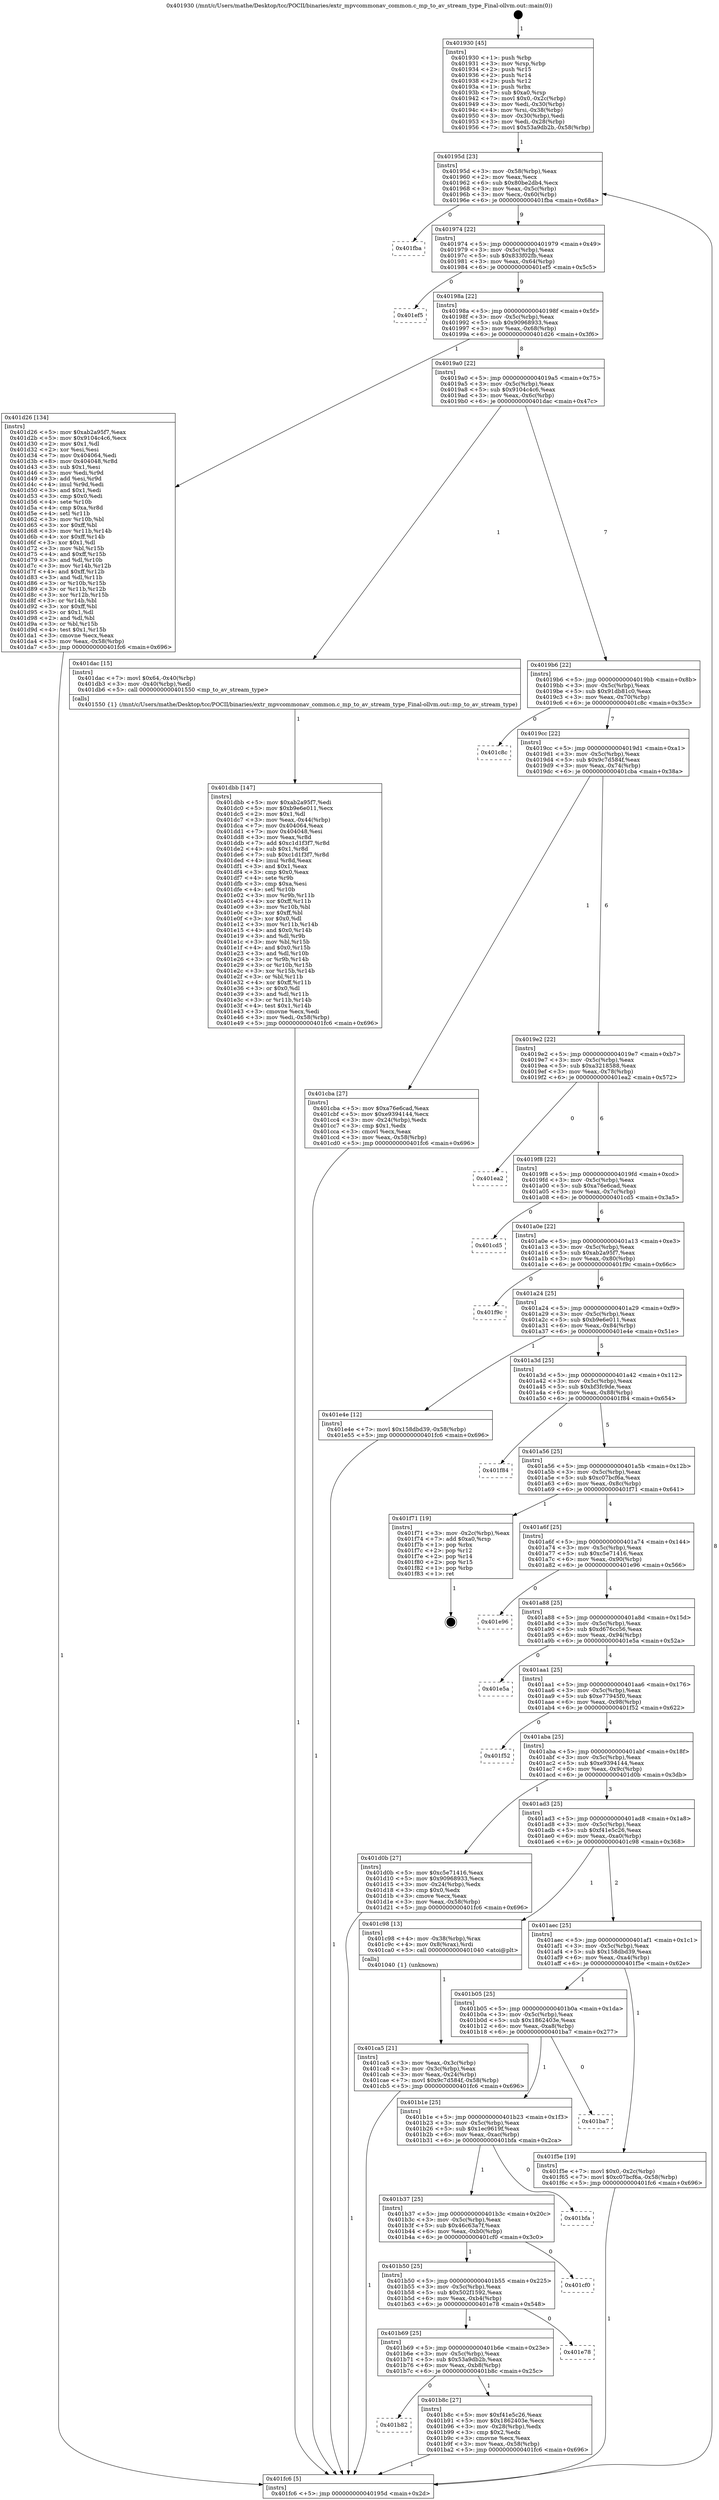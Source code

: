 digraph "0x401930" {
  label = "0x401930 (/mnt/c/Users/mathe/Desktop/tcc/POCII/binaries/extr_mpvcommonav_common.c_mp_to_av_stream_type_Final-ollvm.out::main(0))"
  labelloc = "t"
  node[shape=record]

  Entry [label="",width=0.3,height=0.3,shape=circle,fillcolor=black,style=filled]
  "0x40195d" [label="{
     0x40195d [23]\l
     | [instrs]\l
     &nbsp;&nbsp;0x40195d \<+3\>: mov -0x58(%rbp),%eax\l
     &nbsp;&nbsp;0x401960 \<+2\>: mov %eax,%ecx\l
     &nbsp;&nbsp;0x401962 \<+6\>: sub $0x80be2db4,%ecx\l
     &nbsp;&nbsp;0x401968 \<+3\>: mov %eax,-0x5c(%rbp)\l
     &nbsp;&nbsp;0x40196b \<+3\>: mov %ecx,-0x60(%rbp)\l
     &nbsp;&nbsp;0x40196e \<+6\>: je 0000000000401fba \<main+0x68a\>\l
  }"]
  "0x401fba" [label="{
     0x401fba\l
  }", style=dashed]
  "0x401974" [label="{
     0x401974 [22]\l
     | [instrs]\l
     &nbsp;&nbsp;0x401974 \<+5\>: jmp 0000000000401979 \<main+0x49\>\l
     &nbsp;&nbsp;0x401979 \<+3\>: mov -0x5c(%rbp),%eax\l
     &nbsp;&nbsp;0x40197c \<+5\>: sub $0x833f02fb,%eax\l
     &nbsp;&nbsp;0x401981 \<+3\>: mov %eax,-0x64(%rbp)\l
     &nbsp;&nbsp;0x401984 \<+6\>: je 0000000000401ef5 \<main+0x5c5\>\l
  }"]
  Exit [label="",width=0.3,height=0.3,shape=circle,fillcolor=black,style=filled,peripheries=2]
  "0x401ef5" [label="{
     0x401ef5\l
  }", style=dashed]
  "0x40198a" [label="{
     0x40198a [22]\l
     | [instrs]\l
     &nbsp;&nbsp;0x40198a \<+5\>: jmp 000000000040198f \<main+0x5f\>\l
     &nbsp;&nbsp;0x40198f \<+3\>: mov -0x5c(%rbp),%eax\l
     &nbsp;&nbsp;0x401992 \<+5\>: sub $0x90968933,%eax\l
     &nbsp;&nbsp;0x401997 \<+3\>: mov %eax,-0x68(%rbp)\l
     &nbsp;&nbsp;0x40199a \<+6\>: je 0000000000401d26 \<main+0x3f6\>\l
  }"]
  "0x401dbb" [label="{
     0x401dbb [147]\l
     | [instrs]\l
     &nbsp;&nbsp;0x401dbb \<+5\>: mov $0xab2a95f7,%edi\l
     &nbsp;&nbsp;0x401dc0 \<+5\>: mov $0xb9e6e011,%ecx\l
     &nbsp;&nbsp;0x401dc5 \<+2\>: mov $0x1,%dl\l
     &nbsp;&nbsp;0x401dc7 \<+3\>: mov %eax,-0x44(%rbp)\l
     &nbsp;&nbsp;0x401dca \<+7\>: mov 0x404064,%eax\l
     &nbsp;&nbsp;0x401dd1 \<+7\>: mov 0x404048,%esi\l
     &nbsp;&nbsp;0x401dd8 \<+3\>: mov %eax,%r8d\l
     &nbsp;&nbsp;0x401ddb \<+7\>: add $0xc1d1f3f7,%r8d\l
     &nbsp;&nbsp;0x401de2 \<+4\>: sub $0x1,%r8d\l
     &nbsp;&nbsp;0x401de6 \<+7\>: sub $0xc1d1f3f7,%r8d\l
     &nbsp;&nbsp;0x401ded \<+4\>: imul %r8d,%eax\l
     &nbsp;&nbsp;0x401df1 \<+3\>: and $0x1,%eax\l
     &nbsp;&nbsp;0x401df4 \<+3\>: cmp $0x0,%eax\l
     &nbsp;&nbsp;0x401df7 \<+4\>: sete %r9b\l
     &nbsp;&nbsp;0x401dfb \<+3\>: cmp $0xa,%esi\l
     &nbsp;&nbsp;0x401dfe \<+4\>: setl %r10b\l
     &nbsp;&nbsp;0x401e02 \<+3\>: mov %r9b,%r11b\l
     &nbsp;&nbsp;0x401e05 \<+4\>: xor $0xff,%r11b\l
     &nbsp;&nbsp;0x401e09 \<+3\>: mov %r10b,%bl\l
     &nbsp;&nbsp;0x401e0c \<+3\>: xor $0xff,%bl\l
     &nbsp;&nbsp;0x401e0f \<+3\>: xor $0x0,%dl\l
     &nbsp;&nbsp;0x401e12 \<+3\>: mov %r11b,%r14b\l
     &nbsp;&nbsp;0x401e15 \<+4\>: and $0x0,%r14b\l
     &nbsp;&nbsp;0x401e19 \<+3\>: and %dl,%r9b\l
     &nbsp;&nbsp;0x401e1c \<+3\>: mov %bl,%r15b\l
     &nbsp;&nbsp;0x401e1f \<+4\>: and $0x0,%r15b\l
     &nbsp;&nbsp;0x401e23 \<+3\>: and %dl,%r10b\l
     &nbsp;&nbsp;0x401e26 \<+3\>: or %r9b,%r14b\l
     &nbsp;&nbsp;0x401e29 \<+3\>: or %r10b,%r15b\l
     &nbsp;&nbsp;0x401e2c \<+3\>: xor %r15b,%r14b\l
     &nbsp;&nbsp;0x401e2f \<+3\>: or %bl,%r11b\l
     &nbsp;&nbsp;0x401e32 \<+4\>: xor $0xff,%r11b\l
     &nbsp;&nbsp;0x401e36 \<+3\>: or $0x0,%dl\l
     &nbsp;&nbsp;0x401e39 \<+3\>: and %dl,%r11b\l
     &nbsp;&nbsp;0x401e3c \<+3\>: or %r11b,%r14b\l
     &nbsp;&nbsp;0x401e3f \<+4\>: test $0x1,%r14b\l
     &nbsp;&nbsp;0x401e43 \<+3\>: cmovne %ecx,%edi\l
     &nbsp;&nbsp;0x401e46 \<+3\>: mov %edi,-0x58(%rbp)\l
     &nbsp;&nbsp;0x401e49 \<+5\>: jmp 0000000000401fc6 \<main+0x696\>\l
  }"]
  "0x401d26" [label="{
     0x401d26 [134]\l
     | [instrs]\l
     &nbsp;&nbsp;0x401d26 \<+5\>: mov $0xab2a95f7,%eax\l
     &nbsp;&nbsp;0x401d2b \<+5\>: mov $0x9104c4c6,%ecx\l
     &nbsp;&nbsp;0x401d30 \<+2\>: mov $0x1,%dl\l
     &nbsp;&nbsp;0x401d32 \<+2\>: xor %esi,%esi\l
     &nbsp;&nbsp;0x401d34 \<+7\>: mov 0x404064,%edi\l
     &nbsp;&nbsp;0x401d3b \<+8\>: mov 0x404048,%r8d\l
     &nbsp;&nbsp;0x401d43 \<+3\>: sub $0x1,%esi\l
     &nbsp;&nbsp;0x401d46 \<+3\>: mov %edi,%r9d\l
     &nbsp;&nbsp;0x401d49 \<+3\>: add %esi,%r9d\l
     &nbsp;&nbsp;0x401d4c \<+4\>: imul %r9d,%edi\l
     &nbsp;&nbsp;0x401d50 \<+3\>: and $0x1,%edi\l
     &nbsp;&nbsp;0x401d53 \<+3\>: cmp $0x0,%edi\l
     &nbsp;&nbsp;0x401d56 \<+4\>: sete %r10b\l
     &nbsp;&nbsp;0x401d5a \<+4\>: cmp $0xa,%r8d\l
     &nbsp;&nbsp;0x401d5e \<+4\>: setl %r11b\l
     &nbsp;&nbsp;0x401d62 \<+3\>: mov %r10b,%bl\l
     &nbsp;&nbsp;0x401d65 \<+3\>: xor $0xff,%bl\l
     &nbsp;&nbsp;0x401d68 \<+3\>: mov %r11b,%r14b\l
     &nbsp;&nbsp;0x401d6b \<+4\>: xor $0xff,%r14b\l
     &nbsp;&nbsp;0x401d6f \<+3\>: xor $0x1,%dl\l
     &nbsp;&nbsp;0x401d72 \<+3\>: mov %bl,%r15b\l
     &nbsp;&nbsp;0x401d75 \<+4\>: and $0xff,%r15b\l
     &nbsp;&nbsp;0x401d79 \<+3\>: and %dl,%r10b\l
     &nbsp;&nbsp;0x401d7c \<+3\>: mov %r14b,%r12b\l
     &nbsp;&nbsp;0x401d7f \<+4\>: and $0xff,%r12b\l
     &nbsp;&nbsp;0x401d83 \<+3\>: and %dl,%r11b\l
     &nbsp;&nbsp;0x401d86 \<+3\>: or %r10b,%r15b\l
     &nbsp;&nbsp;0x401d89 \<+3\>: or %r11b,%r12b\l
     &nbsp;&nbsp;0x401d8c \<+3\>: xor %r12b,%r15b\l
     &nbsp;&nbsp;0x401d8f \<+3\>: or %r14b,%bl\l
     &nbsp;&nbsp;0x401d92 \<+3\>: xor $0xff,%bl\l
     &nbsp;&nbsp;0x401d95 \<+3\>: or $0x1,%dl\l
     &nbsp;&nbsp;0x401d98 \<+2\>: and %dl,%bl\l
     &nbsp;&nbsp;0x401d9a \<+3\>: or %bl,%r15b\l
     &nbsp;&nbsp;0x401d9d \<+4\>: test $0x1,%r15b\l
     &nbsp;&nbsp;0x401da1 \<+3\>: cmovne %ecx,%eax\l
     &nbsp;&nbsp;0x401da4 \<+3\>: mov %eax,-0x58(%rbp)\l
     &nbsp;&nbsp;0x401da7 \<+5\>: jmp 0000000000401fc6 \<main+0x696\>\l
  }"]
  "0x4019a0" [label="{
     0x4019a0 [22]\l
     | [instrs]\l
     &nbsp;&nbsp;0x4019a0 \<+5\>: jmp 00000000004019a5 \<main+0x75\>\l
     &nbsp;&nbsp;0x4019a5 \<+3\>: mov -0x5c(%rbp),%eax\l
     &nbsp;&nbsp;0x4019a8 \<+5\>: sub $0x9104c4c6,%eax\l
     &nbsp;&nbsp;0x4019ad \<+3\>: mov %eax,-0x6c(%rbp)\l
     &nbsp;&nbsp;0x4019b0 \<+6\>: je 0000000000401dac \<main+0x47c\>\l
  }"]
  "0x401ca5" [label="{
     0x401ca5 [21]\l
     | [instrs]\l
     &nbsp;&nbsp;0x401ca5 \<+3\>: mov %eax,-0x3c(%rbp)\l
     &nbsp;&nbsp;0x401ca8 \<+3\>: mov -0x3c(%rbp),%eax\l
     &nbsp;&nbsp;0x401cab \<+3\>: mov %eax,-0x24(%rbp)\l
     &nbsp;&nbsp;0x401cae \<+7\>: movl $0x9c7d584f,-0x58(%rbp)\l
     &nbsp;&nbsp;0x401cb5 \<+5\>: jmp 0000000000401fc6 \<main+0x696\>\l
  }"]
  "0x401dac" [label="{
     0x401dac [15]\l
     | [instrs]\l
     &nbsp;&nbsp;0x401dac \<+7\>: movl $0x64,-0x40(%rbp)\l
     &nbsp;&nbsp;0x401db3 \<+3\>: mov -0x40(%rbp),%edi\l
     &nbsp;&nbsp;0x401db6 \<+5\>: call 0000000000401550 \<mp_to_av_stream_type\>\l
     | [calls]\l
     &nbsp;&nbsp;0x401550 \{1\} (/mnt/c/Users/mathe/Desktop/tcc/POCII/binaries/extr_mpvcommonav_common.c_mp_to_av_stream_type_Final-ollvm.out::mp_to_av_stream_type)\l
  }"]
  "0x4019b6" [label="{
     0x4019b6 [22]\l
     | [instrs]\l
     &nbsp;&nbsp;0x4019b6 \<+5\>: jmp 00000000004019bb \<main+0x8b\>\l
     &nbsp;&nbsp;0x4019bb \<+3\>: mov -0x5c(%rbp),%eax\l
     &nbsp;&nbsp;0x4019be \<+5\>: sub $0x91db81c0,%eax\l
     &nbsp;&nbsp;0x4019c3 \<+3\>: mov %eax,-0x70(%rbp)\l
     &nbsp;&nbsp;0x4019c6 \<+6\>: je 0000000000401c8c \<main+0x35c\>\l
  }"]
  "0x401930" [label="{
     0x401930 [45]\l
     | [instrs]\l
     &nbsp;&nbsp;0x401930 \<+1\>: push %rbp\l
     &nbsp;&nbsp;0x401931 \<+3\>: mov %rsp,%rbp\l
     &nbsp;&nbsp;0x401934 \<+2\>: push %r15\l
     &nbsp;&nbsp;0x401936 \<+2\>: push %r14\l
     &nbsp;&nbsp;0x401938 \<+2\>: push %r12\l
     &nbsp;&nbsp;0x40193a \<+1\>: push %rbx\l
     &nbsp;&nbsp;0x40193b \<+7\>: sub $0xa0,%rsp\l
     &nbsp;&nbsp;0x401942 \<+7\>: movl $0x0,-0x2c(%rbp)\l
     &nbsp;&nbsp;0x401949 \<+3\>: mov %edi,-0x30(%rbp)\l
     &nbsp;&nbsp;0x40194c \<+4\>: mov %rsi,-0x38(%rbp)\l
     &nbsp;&nbsp;0x401950 \<+3\>: mov -0x30(%rbp),%edi\l
     &nbsp;&nbsp;0x401953 \<+3\>: mov %edi,-0x28(%rbp)\l
     &nbsp;&nbsp;0x401956 \<+7\>: movl $0x53a9db2b,-0x58(%rbp)\l
  }"]
  "0x401c8c" [label="{
     0x401c8c\l
  }", style=dashed]
  "0x4019cc" [label="{
     0x4019cc [22]\l
     | [instrs]\l
     &nbsp;&nbsp;0x4019cc \<+5\>: jmp 00000000004019d1 \<main+0xa1\>\l
     &nbsp;&nbsp;0x4019d1 \<+3\>: mov -0x5c(%rbp),%eax\l
     &nbsp;&nbsp;0x4019d4 \<+5\>: sub $0x9c7d584f,%eax\l
     &nbsp;&nbsp;0x4019d9 \<+3\>: mov %eax,-0x74(%rbp)\l
     &nbsp;&nbsp;0x4019dc \<+6\>: je 0000000000401cba \<main+0x38a\>\l
  }"]
  "0x401fc6" [label="{
     0x401fc6 [5]\l
     | [instrs]\l
     &nbsp;&nbsp;0x401fc6 \<+5\>: jmp 000000000040195d \<main+0x2d\>\l
  }"]
  "0x401cba" [label="{
     0x401cba [27]\l
     | [instrs]\l
     &nbsp;&nbsp;0x401cba \<+5\>: mov $0xa76e6cad,%eax\l
     &nbsp;&nbsp;0x401cbf \<+5\>: mov $0xe9394144,%ecx\l
     &nbsp;&nbsp;0x401cc4 \<+3\>: mov -0x24(%rbp),%edx\l
     &nbsp;&nbsp;0x401cc7 \<+3\>: cmp $0x1,%edx\l
     &nbsp;&nbsp;0x401cca \<+3\>: cmovl %ecx,%eax\l
     &nbsp;&nbsp;0x401ccd \<+3\>: mov %eax,-0x58(%rbp)\l
     &nbsp;&nbsp;0x401cd0 \<+5\>: jmp 0000000000401fc6 \<main+0x696\>\l
  }"]
  "0x4019e2" [label="{
     0x4019e2 [22]\l
     | [instrs]\l
     &nbsp;&nbsp;0x4019e2 \<+5\>: jmp 00000000004019e7 \<main+0xb7\>\l
     &nbsp;&nbsp;0x4019e7 \<+3\>: mov -0x5c(%rbp),%eax\l
     &nbsp;&nbsp;0x4019ea \<+5\>: sub $0xa3218588,%eax\l
     &nbsp;&nbsp;0x4019ef \<+3\>: mov %eax,-0x78(%rbp)\l
     &nbsp;&nbsp;0x4019f2 \<+6\>: je 0000000000401ea2 \<main+0x572\>\l
  }"]
  "0x401b82" [label="{
     0x401b82\l
  }", style=dashed]
  "0x401ea2" [label="{
     0x401ea2\l
  }", style=dashed]
  "0x4019f8" [label="{
     0x4019f8 [22]\l
     | [instrs]\l
     &nbsp;&nbsp;0x4019f8 \<+5\>: jmp 00000000004019fd \<main+0xcd\>\l
     &nbsp;&nbsp;0x4019fd \<+3\>: mov -0x5c(%rbp),%eax\l
     &nbsp;&nbsp;0x401a00 \<+5\>: sub $0xa76e6cad,%eax\l
     &nbsp;&nbsp;0x401a05 \<+3\>: mov %eax,-0x7c(%rbp)\l
     &nbsp;&nbsp;0x401a08 \<+6\>: je 0000000000401cd5 \<main+0x3a5\>\l
  }"]
  "0x401b8c" [label="{
     0x401b8c [27]\l
     | [instrs]\l
     &nbsp;&nbsp;0x401b8c \<+5\>: mov $0xf41e5c26,%eax\l
     &nbsp;&nbsp;0x401b91 \<+5\>: mov $0x1862403e,%ecx\l
     &nbsp;&nbsp;0x401b96 \<+3\>: mov -0x28(%rbp),%edx\l
     &nbsp;&nbsp;0x401b99 \<+3\>: cmp $0x2,%edx\l
     &nbsp;&nbsp;0x401b9c \<+3\>: cmovne %ecx,%eax\l
     &nbsp;&nbsp;0x401b9f \<+3\>: mov %eax,-0x58(%rbp)\l
     &nbsp;&nbsp;0x401ba2 \<+5\>: jmp 0000000000401fc6 \<main+0x696\>\l
  }"]
  "0x401cd5" [label="{
     0x401cd5\l
  }", style=dashed]
  "0x401a0e" [label="{
     0x401a0e [22]\l
     | [instrs]\l
     &nbsp;&nbsp;0x401a0e \<+5\>: jmp 0000000000401a13 \<main+0xe3\>\l
     &nbsp;&nbsp;0x401a13 \<+3\>: mov -0x5c(%rbp),%eax\l
     &nbsp;&nbsp;0x401a16 \<+5\>: sub $0xab2a95f7,%eax\l
     &nbsp;&nbsp;0x401a1b \<+3\>: mov %eax,-0x80(%rbp)\l
     &nbsp;&nbsp;0x401a1e \<+6\>: je 0000000000401f9c \<main+0x66c\>\l
  }"]
  "0x401b69" [label="{
     0x401b69 [25]\l
     | [instrs]\l
     &nbsp;&nbsp;0x401b69 \<+5\>: jmp 0000000000401b6e \<main+0x23e\>\l
     &nbsp;&nbsp;0x401b6e \<+3\>: mov -0x5c(%rbp),%eax\l
     &nbsp;&nbsp;0x401b71 \<+5\>: sub $0x53a9db2b,%eax\l
     &nbsp;&nbsp;0x401b76 \<+6\>: mov %eax,-0xb8(%rbp)\l
     &nbsp;&nbsp;0x401b7c \<+6\>: je 0000000000401b8c \<main+0x25c\>\l
  }"]
  "0x401f9c" [label="{
     0x401f9c\l
  }", style=dashed]
  "0x401a24" [label="{
     0x401a24 [25]\l
     | [instrs]\l
     &nbsp;&nbsp;0x401a24 \<+5\>: jmp 0000000000401a29 \<main+0xf9\>\l
     &nbsp;&nbsp;0x401a29 \<+3\>: mov -0x5c(%rbp),%eax\l
     &nbsp;&nbsp;0x401a2c \<+5\>: sub $0xb9e6e011,%eax\l
     &nbsp;&nbsp;0x401a31 \<+6\>: mov %eax,-0x84(%rbp)\l
     &nbsp;&nbsp;0x401a37 \<+6\>: je 0000000000401e4e \<main+0x51e\>\l
  }"]
  "0x401e78" [label="{
     0x401e78\l
  }", style=dashed]
  "0x401e4e" [label="{
     0x401e4e [12]\l
     | [instrs]\l
     &nbsp;&nbsp;0x401e4e \<+7\>: movl $0x158dbd39,-0x58(%rbp)\l
     &nbsp;&nbsp;0x401e55 \<+5\>: jmp 0000000000401fc6 \<main+0x696\>\l
  }"]
  "0x401a3d" [label="{
     0x401a3d [25]\l
     | [instrs]\l
     &nbsp;&nbsp;0x401a3d \<+5\>: jmp 0000000000401a42 \<main+0x112\>\l
     &nbsp;&nbsp;0x401a42 \<+3\>: mov -0x5c(%rbp),%eax\l
     &nbsp;&nbsp;0x401a45 \<+5\>: sub $0xbf3fc9de,%eax\l
     &nbsp;&nbsp;0x401a4a \<+6\>: mov %eax,-0x88(%rbp)\l
     &nbsp;&nbsp;0x401a50 \<+6\>: je 0000000000401f84 \<main+0x654\>\l
  }"]
  "0x401b50" [label="{
     0x401b50 [25]\l
     | [instrs]\l
     &nbsp;&nbsp;0x401b50 \<+5\>: jmp 0000000000401b55 \<main+0x225\>\l
     &nbsp;&nbsp;0x401b55 \<+3\>: mov -0x5c(%rbp),%eax\l
     &nbsp;&nbsp;0x401b58 \<+5\>: sub $0x502f1592,%eax\l
     &nbsp;&nbsp;0x401b5d \<+6\>: mov %eax,-0xb4(%rbp)\l
     &nbsp;&nbsp;0x401b63 \<+6\>: je 0000000000401e78 \<main+0x548\>\l
  }"]
  "0x401f84" [label="{
     0x401f84\l
  }", style=dashed]
  "0x401a56" [label="{
     0x401a56 [25]\l
     | [instrs]\l
     &nbsp;&nbsp;0x401a56 \<+5\>: jmp 0000000000401a5b \<main+0x12b\>\l
     &nbsp;&nbsp;0x401a5b \<+3\>: mov -0x5c(%rbp),%eax\l
     &nbsp;&nbsp;0x401a5e \<+5\>: sub $0xc07bcf6a,%eax\l
     &nbsp;&nbsp;0x401a63 \<+6\>: mov %eax,-0x8c(%rbp)\l
     &nbsp;&nbsp;0x401a69 \<+6\>: je 0000000000401f71 \<main+0x641\>\l
  }"]
  "0x401cf0" [label="{
     0x401cf0\l
  }", style=dashed]
  "0x401f71" [label="{
     0x401f71 [19]\l
     | [instrs]\l
     &nbsp;&nbsp;0x401f71 \<+3\>: mov -0x2c(%rbp),%eax\l
     &nbsp;&nbsp;0x401f74 \<+7\>: add $0xa0,%rsp\l
     &nbsp;&nbsp;0x401f7b \<+1\>: pop %rbx\l
     &nbsp;&nbsp;0x401f7c \<+2\>: pop %r12\l
     &nbsp;&nbsp;0x401f7e \<+2\>: pop %r14\l
     &nbsp;&nbsp;0x401f80 \<+2\>: pop %r15\l
     &nbsp;&nbsp;0x401f82 \<+1\>: pop %rbp\l
     &nbsp;&nbsp;0x401f83 \<+1\>: ret\l
  }"]
  "0x401a6f" [label="{
     0x401a6f [25]\l
     | [instrs]\l
     &nbsp;&nbsp;0x401a6f \<+5\>: jmp 0000000000401a74 \<main+0x144\>\l
     &nbsp;&nbsp;0x401a74 \<+3\>: mov -0x5c(%rbp),%eax\l
     &nbsp;&nbsp;0x401a77 \<+5\>: sub $0xc5e71416,%eax\l
     &nbsp;&nbsp;0x401a7c \<+6\>: mov %eax,-0x90(%rbp)\l
     &nbsp;&nbsp;0x401a82 \<+6\>: je 0000000000401e96 \<main+0x566\>\l
  }"]
  "0x401b37" [label="{
     0x401b37 [25]\l
     | [instrs]\l
     &nbsp;&nbsp;0x401b37 \<+5\>: jmp 0000000000401b3c \<main+0x20c\>\l
     &nbsp;&nbsp;0x401b3c \<+3\>: mov -0x5c(%rbp),%eax\l
     &nbsp;&nbsp;0x401b3f \<+5\>: sub $0x46c63a7f,%eax\l
     &nbsp;&nbsp;0x401b44 \<+6\>: mov %eax,-0xb0(%rbp)\l
     &nbsp;&nbsp;0x401b4a \<+6\>: je 0000000000401cf0 \<main+0x3c0\>\l
  }"]
  "0x401e96" [label="{
     0x401e96\l
  }", style=dashed]
  "0x401a88" [label="{
     0x401a88 [25]\l
     | [instrs]\l
     &nbsp;&nbsp;0x401a88 \<+5\>: jmp 0000000000401a8d \<main+0x15d\>\l
     &nbsp;&nbsp;0x401a8d \<+3\>: mov -0x5c(%rbp),%eax\l
     &nbsp;&nbsp;0x401a90 \<+5\>: sub $0xd676cc56,%eax\l
     &nbsp;&nbsp;0x401a95 \<+6\>: mov %eax,-0x94(%rbp)\l
     &nbsp;&nbsp;0x401a9b \<+6\>: je 0000000000401e5a \<main+0x52a\>\l
  }"]
  "0x401bfa" [label="{
     0x401bfa\l
  }", style=dashed]
  "0x401e5a" [label="{
     0x401e5a\l
  }", style=dashed]
  "0x401aa1" [label="{
     0x401aa1 [25]\l
     | [instrs]\l
     &nbsp;&nbsp;0x401aa1 \<+5\>: jmp 0000000000401aa6 \<main+0x176\>\l
     &nbsp;&nbsp;0x401aa6 \<+3\>: mov -0x5c(%rbp),%eax\l
     &nbsp;&nbsp;0x401aa9 \<+5\>: sub $0xe77945f0,%eax\l
     &nbsp;&nbsp;0x401aae \<+6\>: mov %eax,-0x98(%rbp)\l
     &nbsp;&nbsp;0x401ab4 \<+6\>: je 0000000000401f52 \<main+0x622\>\l
  }"]
  "0x401b1e" [label="{
     0x401b1e [25]\l
     | [instrs]\l
     &nbsp;&nbsp;0x401b1e \<+5\>: jmp 0000000000401b23 \<main+0x1f3\>\l
     &nbsp;&nbsp;0x401b23 \<+3\>: mov -0x5c(%rbp),%eax\l
     &nbsp;&nbsp;0x401b26 \<+5\>: sub $0x1ec9619f,%eax\l
     &nbsp;&nbsp;0x401b2b \<+6\>: mov %eax,-0xac(%rbp)\l
     &nbsp;&nbsp;0x401b31 \<+6\>: je 0000000000401bfa \<main+0x2ca\>\l
  }"]
  "0x401f52" [label="{
     0x401f52\l
  }", style=dashed]
  "0x401aba" [label="{
     0x401aba [25]\l
     | [instrs]\l
     &nbsp;&nbsp;0x401aba \<+5\>: jmp 0000000000401abf \<main+0x18f\>\l
     &nbsp;&nbsp;0x401abf \<+3\>: mov -0x5c(%rbp),%eax\l
     &nbsp;&nbsp;0x401ac2 \<+5\>: sub $0xe9394144,%eax\l
     &nbsp;&nbsp;0x401ac7 \<+6\>: mov %eax,-0x9c(%rbp)\l
     &nbsp;&nbsp;0x401acd \<+6\>: je 0000000000401d0b \<main+0x3db\>\l
  }"]
  "0x401ba7" [label="{
     0x401ba7\l
  }", style=dashed]
  "0x401d0b" [label="{
     0x401d0b [27]\l
     | [instrs]\l
     &nbsp;&nbsp;0x401d0b \<+5\>: mov $0xc5e71416,%eax\l
     &nbsp;&nbsp;0x401d10 \<+5\>: mov $0x90968933,%ecx\l
     &nbsp;&nbsp;0x401d15 \<+3\>: mov -0x24(%rbp),%edx\l
     &nbsp;&nbsp;0x401d18 \<+3\>: cmp $0x0,%edx\l
     &nbsp;&nbsp;0x401d1b \<+3\>: cmove %ecx,%eax\l
     &nbsp;&nbsp;0x401d1e \<+3\>: mov %eax,-0x58(%rbp)\l
     &nbsp;&nbsp;0x401d21 \<+5\>: jmp 0000000000401fc6 \<main+0x696\>\l
  }"]
  "0x401ad3" [label="{
     0x401ad3 [25]\l
     | [instrs]\l
     &nbsp;&nbsp;0x401ad3 \<+5\>: jmp 0000000000401ad8 \<main+0x1a8\>\l
     &nbsp;&nbsp;0x401ad8 \<+3\>: mov -0x5c(%rbp),%eax\l
     &nbsp;&nbsp;0x401adb \<+5\>: sub $0xf41e5c26,%eax\l
     &nbsp;&nbsp;0x401ae0 \<+6\>: mov %eax,-0xa0(%rbp)\l
     &nbsp;&nbsp;0x401ae6 \<+6\>: je 0000000000401c98 \<main+0x368\>\l
  }"]
  "0x401b05" [label="{
     0x401b05 [25]\l
     | [instrs]\l
     &nbsp;&nbsp;0x401b05 \<+5\>: jmp 0000000000401b0a \<main+0x1da\>\l
     &nbsp;&nbsp;0x401b0a \<+3\>: mov -0x5c(%rbp),%eax\l
     &nbsp;&nbsp;0x401b0d \<+5\>: sub $0x1862403e,%eax\l
     &nbsp;&nbsp;0x401b12 \<+6\>: mov %eax,-0xa8(%rbp)\l
     &nbsp;&nbsp;0x401b18 \<+6\>: je 0000000000401ba7 \<main+0x277\>\l
  }"]
  "0x401c98" [label="{
     0x401c98 [13]\l
     | [instrs]\l
     &nbsp;&nbsp;0x401c98 \<+4\>: mov -0x38(%rbp),%rax\l
     &nbsp;&nbsp;0x401c9c \<+4\>: mov 0x8(%rax),%rdi\l
     &nbsp;&nbsp;0x401ca0 \<+5\>: call 0000000000401040 \<atoi@plt\>\l
     | [calls]\l
     &nbsp;&nbsp;0x401040 \{1\} (unknown)\l
  }"]
  "0x401aec" [label="{
     0x401aec [25]\l
     | [instrs]\l
     &nbsp;&nbsp;0x401aec \<+5\>: jmp 0000000000401af1 \<main+0x1c1\>\l
     &nbsp;&nbsp;0x401af1 \<+3\>: mov -0x5c(%rbp),%eax\l
     &nbsp;&nbsp;0x401af4 \<+5\>: sub $0x158dbd39,%eax\l
     &nbsp;&nbsp;0x401af9 \<+6\>: mov %eax,-0xa4(%rbp)\l
     &nbsp;&nbsp;0x401aff \<+6\>: je 0000000000401f5e \<main+0x62e\>\l
  }"]
  "0x401f5e" [label="{
     0x401f5e [19]\l
     | [instrs]\l
     &nbsp;&nbsp;0x401f5e \<+7\>: movl $0x0,-0x2c(%rbp)\l
     &nbsp;&nbsp;0x401f65 \<+7\>: movl $0xc07bcf6a,-0x58(%rbp)\l
     &nbsp;&nbsp;0x401f6c \<+5\>: jmp 0000000000401fc6 \<main+0x696\>\l
  }"]
  Entry -> "0x401930" [label=" 1"]
  "0x40195d" -> "0x401fba" [label=" 0"]
  "0x40195d" -> "0x401974" [label=" 9"]
  "0x401f71" -> Exit [label=" 1"]
  "0x401974" -> "0x401ef5" [label=" 0"]
  "0x401974" -> "0x40198a" [label=" 9"]
  "0x401f5e" -> "0x401fc6" [label=" 1"]
  "0x40198a" -> "0x401d26" [label=" 1"]
  "0x40198a" -> "0x4019a0" [label=" 8"]
  "0x401e4e" -> "0x401fc6" [label=" 1"]
  "0x4019a0" -> "0x401dac" [label=" 1"]
  "0x4019a0" -> "0x4019b6" [label=" 7"]
  "0x401dbb" -> "0x401fc6" [label=" 1"]
  "0x4019b6" -> "0x401c8c" [label=" 0"]
  "0x4019b6" -> "0x4019cc" [label=" 7"]
  "0x401dac" -> "0x401dbb" [label=" 1"]
  "0x4019cc" -> "0x401cba" [label=" 1"]
  "0x4019cc" -> "0x4019e2" [label=" 6"]
  "0x401d26" -> "0x401fc6" [label=" 1"]
  "0x4019e2" -> "0x401ea2" [label=" 0"]
  "0x4019e2" -> "0x4019f8" [label=" 6"]
  "0x401d0b" -> "0x401fc6" [label=" 1"]
  "0x4019f8" -> "0x401cd5" [label=" 0"]
  "0x4019f8" -> "0x401a0e" [label=" 6"]
  "0x401cba" -> "0x401fc6" [label=" 1"]
  "0x401a0e" -> "0x401f9c" [label=" 0"]
  "0x401a0e" -> "0x401a24" [label=" 6"]
  "0x401c98" -> "0x401ca5" [label=" 1"]
  "0x401a24" -> "0x401e4e" [label=" 1"]
  "0x401a24" -> "0x401a3d" [label=" 5"]
  "0x401fc6" -> "0x40195d" [label=" 8"]
  "0x401a3d" -> "0x401f84" [label=" 0"]
  "0x401a3d" -> "0x401a56" [label=" 5"]
  "0x401b8c" -> "0x401fc6" [label=" 1"]
  "0x401a56" -> "0x401f71" [label=" 1"]
  "0x401a56" -> "0x401a6f" [label=" 4"]
  "0x401b69" -> "0x401b82" [label=" 0"]
  "0x401a6f" -> "0x401e96" [label=" 0"]
  "0x401a6f" -> "0x401a88" [label=" 4"]
  "0x401ca5" -> "0x401fc6" [label=" 1"]
  "0x401a88" -> "0x401e5a" [label=" 0"]
  "0x401a88" -> "0x401aa1" [label=" 4"]
  "0x401b50" -> "0x401b69" [label=" 1"]
  "0x401aa1" -> "0x401f52" [label=" 0"]
  "0x401aa1" -> "0x401aba" [label=" 4"]
  "0x401930" -> "0x40195d" [label=" 1"]
  "0x401aba" -> "0x401d0b" [label=" 1"]
  "0x401aba" -> "0x401ad3" [label=" 3"]
  "0x401b37" -> "0x401b50" [label=" 1"]
  "0x401ad3" -> "0x401c98" [label=" 1"]
  "0x401ad3" -> "0x401aec" [label=" 2"]
  "0x401b69" -> "0x401b8c" [label=" 1"]
  "0x401aec" -> "0x401f5e" [label=" 1"]
  "0x401aec" -> "0x401b05" [label=" 1"]
  "0x401b37" -> "0x401cf0" [label=" 0"]
  "0x401b05" -> "0x401ba7" [label=" 0"]
  "0x401b05" -> "0x401b1e" [label=" 1"]
  "0x401b50" -> "0x401e78" [label=" 0"]
  "0x401b1e" -> "0x401bfa" [label=" 0"]
  "0x401b1e" -> "0x401b37" [label=" 1"]
}
